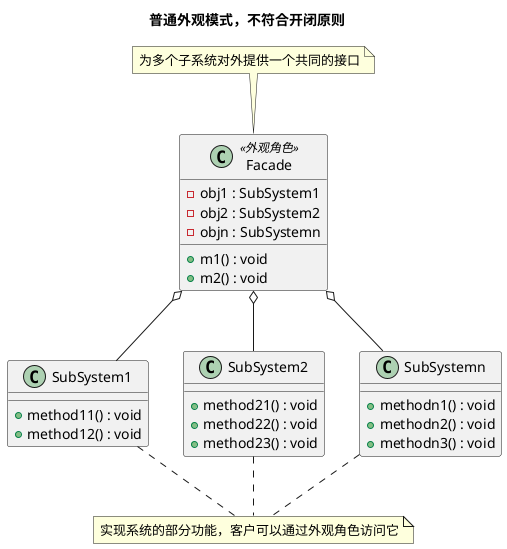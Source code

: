 @startuml

title 普通外观模式，不符合开闭原则

class Facade <<外观角色>> {
    - obj1 : SubSystem1
    - obj2 : SubSystem2
    - objn : SubSystemn

    + m1() : void
    + m2() : void
}

class SubSystem1 {
    + method11() : void
    + method12() : void
}

class SubSystem2 {
    + method21() : void
    + method22() : void
    + method23() : void
}

class SubSystemn {
    + methodn1() : void
    + methodn2() : void
    + methodn3() : void
}

Facade o-- SubSystem1
Facade o-- SubSystem2
Facade o-- SubSystemn



note top of Facade
    为多个子系统对外提供一个共同的接口
end note

note as N1
    实现系统的部分功能，客户可以通过外观角色访问它
end note

SubSystem1 .. N1
SubSystem2 .. N1
SubSystemn .. N1



newpage

title 抽象外观模式，当新增子系统时，可以重新写一个Facade2，而不用修改Facade1

abstract class AbsFacade {
    + m1() : void
    + m2() : void
}

class Facade1 <<外观角色1>> extends AbsFacade {
    - obj1 : SubSystem1
    - obj2 : SubSystem2

    + m1() : void
    + m2() : void
}

class Facade2 <<外观角色2>> extends AbsFacade {
    - obj1 : SubSystem1
    - obj2 : SubSystem2
    - objn : SubSystemn

    + m1() : void
    + m2() : void
}

class SubSystem1 {
    + method11() : void
    + method12() : void
}

class SubSystem2 {
    + method21() : void
    + method22() : void
    + method23() : void
}

class SubSystemn {
    + methodn1() : void
    + methodn2() : void
    + methodn3() : void
}

Facade1 o-- SubSystem1
Facade1 o-- SubSystem2

Facade2 o-- SubSystemn
Facade2 o-- SubSystem1
Facade2 o-- SubSystem2

@enduml
